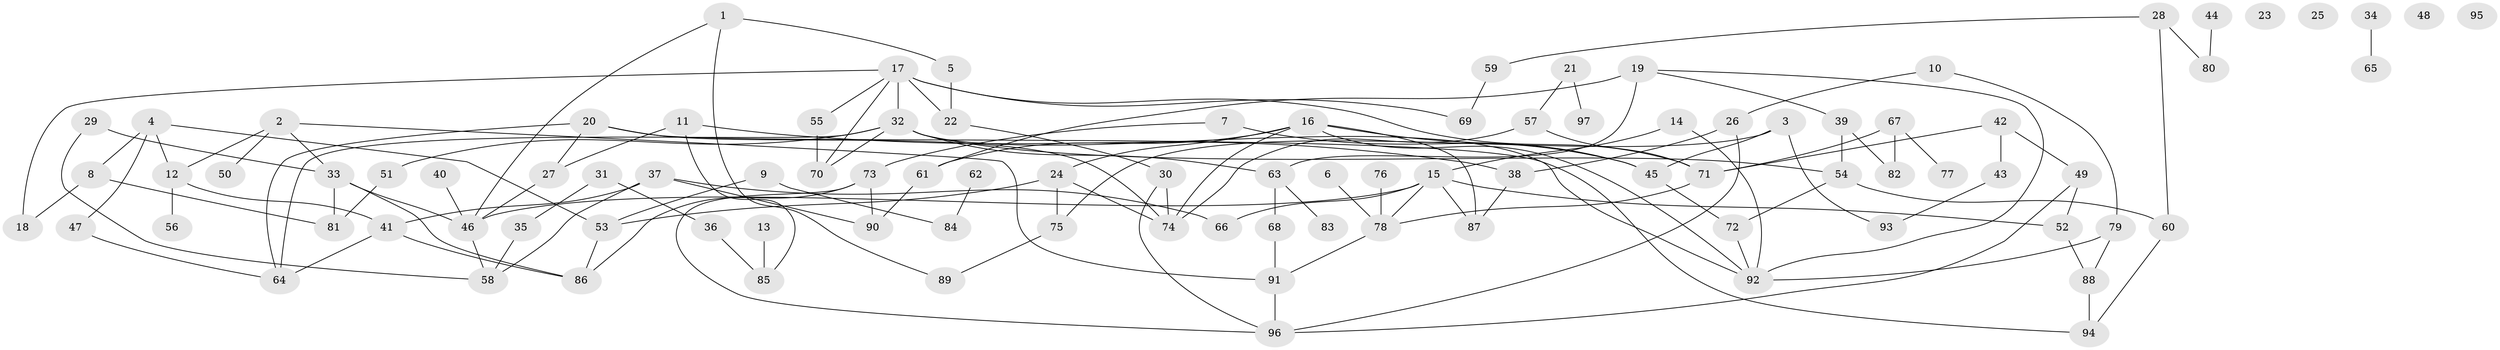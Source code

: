 // Generated by graph-tools (version 1.1) at 2025/25/03/09/25 03:25:15]
// undirected, 97 vertices, 138 edges
graph export_dot {
graph [start="1"]
  node [color=gray90,style=filled];
  1;
  2;
  3;
  4;
  5;
  6;
  7;
  8;
  9;
  10;
  11;
  12;
  13;
  14;
  15;
  16;
  17;
  18;
  19;
  20;
  21;
  22;
  23;
  24;
  25;
  26;
  27;
  28;
  29;
  30;
  31;
  32;
  33;
  34;
  35;
  36;
  37;
  38;
  39;
  40;
  41;
  42;
  43;
  44;
  45;
  46;
  47;
  48;
  49;
  50;
  51;
  52;
  53;
  54;
  55;
  56;
  57;
  58;
  59;
  60;
  61;
  62;
  63;
  64;
  65;
  66;
  67;
  68;
  69;
  70;
  71;
  72;
  73;
  74;
  75;
  76;
  77;
  78;
  79;
  80;
  81;
  82;
  83;
  84;
  85;
  86;
  87;
  88;
  89;
  90;
  91;
  92;
  93;
  94;
  95;
  96;
  97;
  1 -- 5;
  1 -- 46;
  1 -- 89;
  2 -- 12;
  2 -- 33;
  2 -- 50;
  2 -- 91;
  3 -- 45;
  3 -- 75;
  3 -- 93;
  4 -- 8;
  4 -- 12;
  4 -- 47;
  4 -- 53;
  5 -- 22;
  6 -- 78;
  7 -- 45;
  7 -- 73;
  8 -- 18;
  8 -- 81;
  9 -- 53;
  9 -- 84;
  10 -- 26;
  10 -- 79;
  11 -- 27;
  11 -- 38;
  11 -- 85;
  12 -- 41;
  12 -- 56;
  13 -- 85;
  14 -- 15;
  14 -- 92;
  15 -- 46;
  15 -- 52;
  15 -- 66;
  15 -- 78;
  15 -- 87;
  16 -- 24;
  16 -- 45;
  16 -- 61;
  16 -- 74;
  16 -- 87;
  16 -- 92;
  17 -- 18;
  17 -- 22;
  17 -- 32;
  17 -- 55;
  17 -- 69;
  17 -- 70;
  17 -- 71;
  19 -- 39;
  19 -- 61;
  19 -- 63;
  19 -- 92;
  20 -- 27;
  20 -- 64;
  20 -- 74;
  20 -- 94;
  21 -- 57;
  21 -- 97;
  22 -- 30;
  24 -- 53;
  24 -- 74;
  24 -- 75;
  26 -- 38;
  26 -- 96;
  27 -- 46;
  28 -- 59;
  28 -- 60;
  28 -- 80;
  29 -- 33;
  29 -- 58;
  30 -- 74;
  30 -- 96;
  31 -- 35;
  31 -- 36;
  32 -- 51;
  32 -- 54;
  32 -- 63;
  32 -- 64;
  32 -- 70;
  32 -- 92;
  33 -- 46;
  33 -- 81;
  33 -- 86;
  34 -- 65;
  35 -- 58;
  36 -- 85;
  37 -- 41;
  37 -- 58;
  37 -- 66;
  37 -- 90;
  38 -- 87;
  39 -- 54;
  39 -- 82;
  40 -- 46;
  41 -- 64;
  41 -- 86;
  42 -- 43;
  42 -- 49;
  42 -- 71;
  43 -- 93;
  44 -- 80;
  45 -- 72;
  46 -- 58;
  47 -- 64;
  49 -- 52;
  49 -- 96;
  51 -- 81;
  52 -- 88;
  53 -- 86;
  54 -- 60;
  54 -- 72;
  55 -- 70;
  57 -- 71;
  57 -- 74;
  59 -- 69;
  60 -- 94;
  61 -- 90;
  62 -- 84;
  63 -- 68;
  63 -- 83;
  67 -- 71;
  67 -- 77;
  67 -- 82;
  68 -- 91;
  71 -- 78;
  72 -- 92;
  73 -- 86;
  73 -- 90;
  73 -- 96;
  75 -- 89;
  76 -- 78;
  78 -- 91;
  79 -- 88;
  79 -- 92;
  88 -- 94;
  91 -- 96;
}
